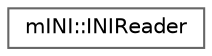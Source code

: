 digraph "Graphical Class Hierarchy"
{
 // LATEX_PDF_SIZE
  bgcolor="transparent";
  edge [fontname=Helvetica,fontsize=10,labelfontname=Helvetica,labelfontsize=10];
  node [fontname=Helvetica,fontsize=10,shape=box,height=0.2,width=0.4];
  rankdir="LR";
  Node0 [id="Node000000",label="mINI::INIReader",height=0.2,width=0.4,color="grey40", fillcolor="white", style="filled",URL="$classm_i_n_i_1_1_i_n_i_reader.html",tooltip=" "];
}
